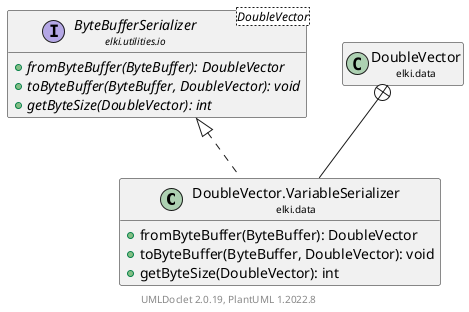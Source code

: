 @startuml
    remove .*\.(Instance|Par|Parameterizer|Factory)$
    set namespaceSeparator none
    hide empty fields
    hide empty methods

    class "<size:14>DoubleVector.VariableSerializer\n<size:10>elki.data" as elki.data.DoubleVector.VariableSerializer [[DoubleVector.VariableSerializer.html]] {
        +fromByteBuffer(ByteBuffer): DoubleVector
        +toByteBuffer(ByteBuffer, DoubleVector): void
        +getByteSize(DoubleVector): int
    }

    interface "<size:14>ByteBufferSerializer\n<size:10>elki.utilities.io" as elki.utilities.io.ByteBufferSerializer<DoubleVector> [[../utilities/io/ByteBufferSerializer.html]] {
        {abstract} +fromByteBuffer(ByteBuffer): DoubleVector
        {abstract} +toByteBuffer(ByteBuffer, DoubleVector): void
        {abstract} +getByteSize(DoubleVector): int
    }
    class "<size:14>DoubleVector\n<size:10>elki.data" as elki.data.DoubleVector [[DoubleVector.html]]

    elki.utilities.io.ByteBufferSerializer <|.. elki.data.DoubleVector.VariableSerializer
    elki.data.DoubleVector +-- elki.data.DoubleVector.VariableSerializer

    center footer UMLDoclet 2.0.19, PlantUML 1.2022.8
@enduml
